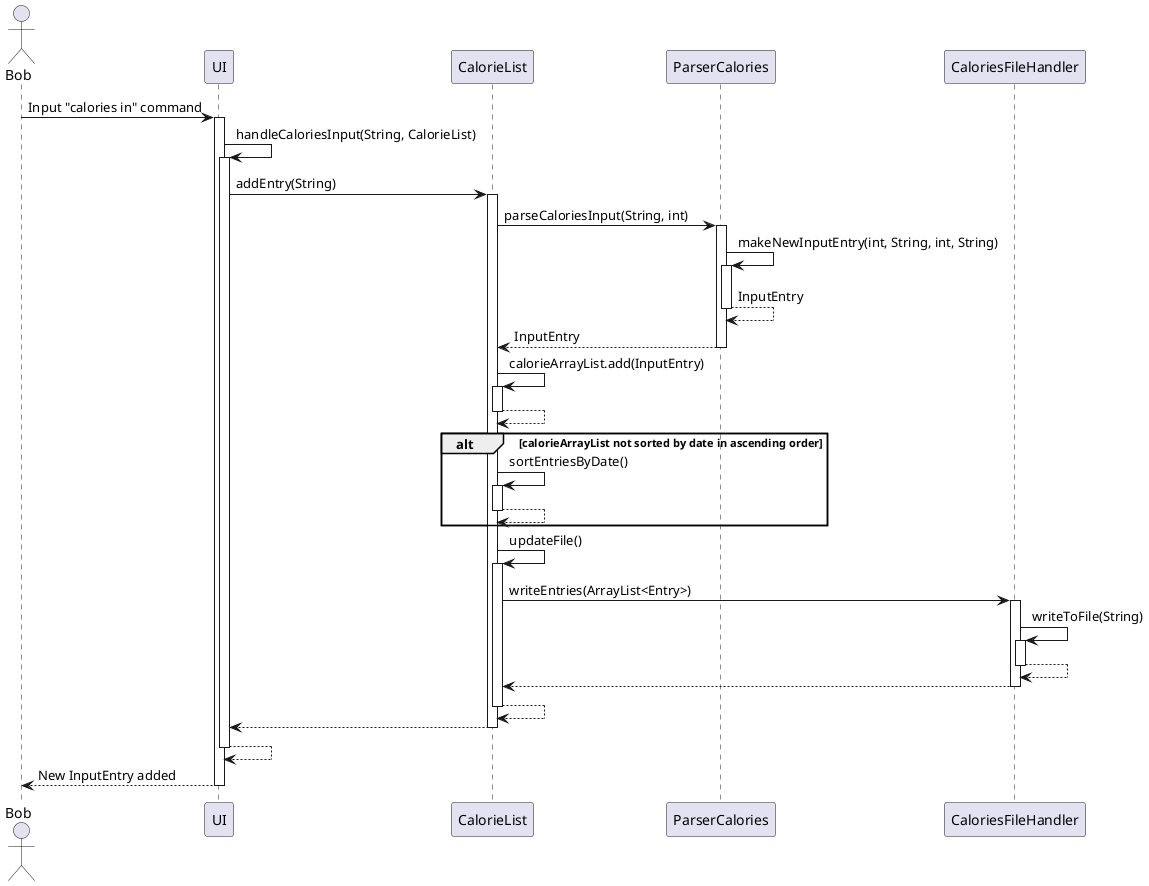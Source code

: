 @startuml
actor Bob
Bob -> UI: Input "calories in" command
activate UI

UI -> UI: handleCaloriesInput(String, CalorieList)
activate UI

UI -> CalorieList: addEntry(String)
activate CalorieList

CalorieList -> ParserCalories: parseCaloriesInput(String, int)
activate ParserCalories

ParserCalories -> ParserCalories : makeNewInputEntry(int, String, int, String)
activate ParserCalories

return InputEntry
return InputEntry

CalorieList -> CalorieList: calorieArrayList.add(InputEntry)
activate CalorieList
return



alt calorieArrayList not sorted by date in ascending order
    CalorieList -> CalorieList : sortEntriesByDate()
    activate CalorieList
    return
end

CalorieList -> CalorieList: updateFile()
activate CalorieList

CalorieList -> CaloriesFileHandler : writeEntries(ArrayList<Entry>)
activate CaloriesFileHandler
CaloriesFileHandler -> CaloriesFileHandler : writeToFile(String)
activate CaloriesFileHandler
return
return

return
return
return
return New InputEntry added

@enduml